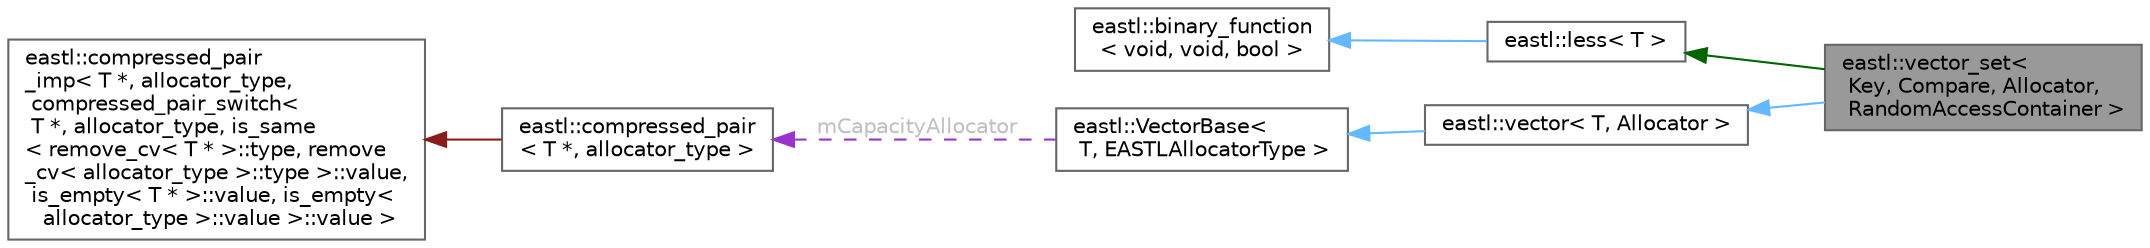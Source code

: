 digraph "eastl::vector_set&lt; Key, Compare, Allocator, RandomAccessContainer &gt;"
{
 // LATEX_PDF_SIZE
  bgcolor="transparent";
  edge [fontname=Helvetica,fontsize=10,labelfontname=Helvetica,labelfontsize=10];
  node [fontname=Helvetica,fontsize=10,shape=box,height=0.2,width=0.4];
  rankdir="LR";
  Node1 [id="Node000001",label="eastl::vector_set\<\l Key, Compare, Allocator,\l RandomAccessContainer \>",height=0.2,width=0.4,color="gray40", fillcolor="grey60", style="filled", fontcolor="black",tooltip=" "];
  Node2 -> Node1 [id="edge7_Node000001_Node000002",dir="back",color="darkgreen",style="solid",tooltip=" "];
  Node2 [id="Node000002",label="eastl::less\< T \>",height=0.2,width=0.4,color="gray40", fillcolor="white", style="filled",URL="$structeastl_1_1less.html",tooltip="less<T>"];
  Node3 -> Node2 [id="edge8_Node000002_Node000003",dir="back",color="steelblue1",style="solid",tooltip=" "];
  Node3 [id="Node000003",label="eastl::binary_function\l\< void, void, bool \>",height=0.2,width=0.4,color="gray40", fillcolor="white", style="filled",URL="$structeastl_1_1binary__function.html",tooltip=" "];
  Node4 -> Node1 [id="edge9_Node000001_Node000004",dir="back",color="steelblue1",style="solid",tooltip=" "];
  Node4 [id="Node000004",label="eastl::vector\< T, Allocator \>",height=0.2,width=0.4,color="gray40", fillcolor="white", style="filled",URL="$classeastl_1_1vector.html",tooltip=" "];
  Node5 -> Node4 [id="edge10_Node000004_Node000005",dir="back",color="steelblue1",style="solid",tooltip=" "];
  Node5 [id="Node000005",label="eastl::VectorBase\<\l T, EASTLAllocatorType \>",height=0.2,width=0.4,color="gray40", fillcolor="white", style="filled",URL="$structeastl_1_1_vector_base.html",tooltip=" "];
  Node6 -> Node5 [id="edge11_Node000005_Node000006",dir="back",color="darkorchid3",style="dashed",tooltip=" ",label=" mCapacityAllocator",fontcolor="grey" ];
  Node6 [id="Node000006",label="eastl::compressed_pair\l\< T *, allocator_type \>",height=0.2,width=0.4,color="gray40", fillcolor="white", style="filled",URL="$classeastl_1_1compressed__pair.html",tooltip=" "];
  Node7 -> Node6 [id="edge12_Node000006_Node000007",dir="back",color="firebrick4",style="solid",tooltip=" "];
  Node7 [id="Node000007",label="eastl::compressed_pair\l_imp\< T *, allocator_type,\l compressed_pair_switch\<\l T *, allocator_type, is_same\l\< remove_cv\< T * \>::type, remove\l_cv\< allocator_type \>::type \>::value,\l is_empty\< T * \>::value, is_empty\<\l allocator_type \>::value \>::value \>",height=0.2,width=0.4,color="gray40", fillcolor="white", style="filled",URL="$classeastl_1_1compressed__pair__imp.html",tooltip=" "];
}
